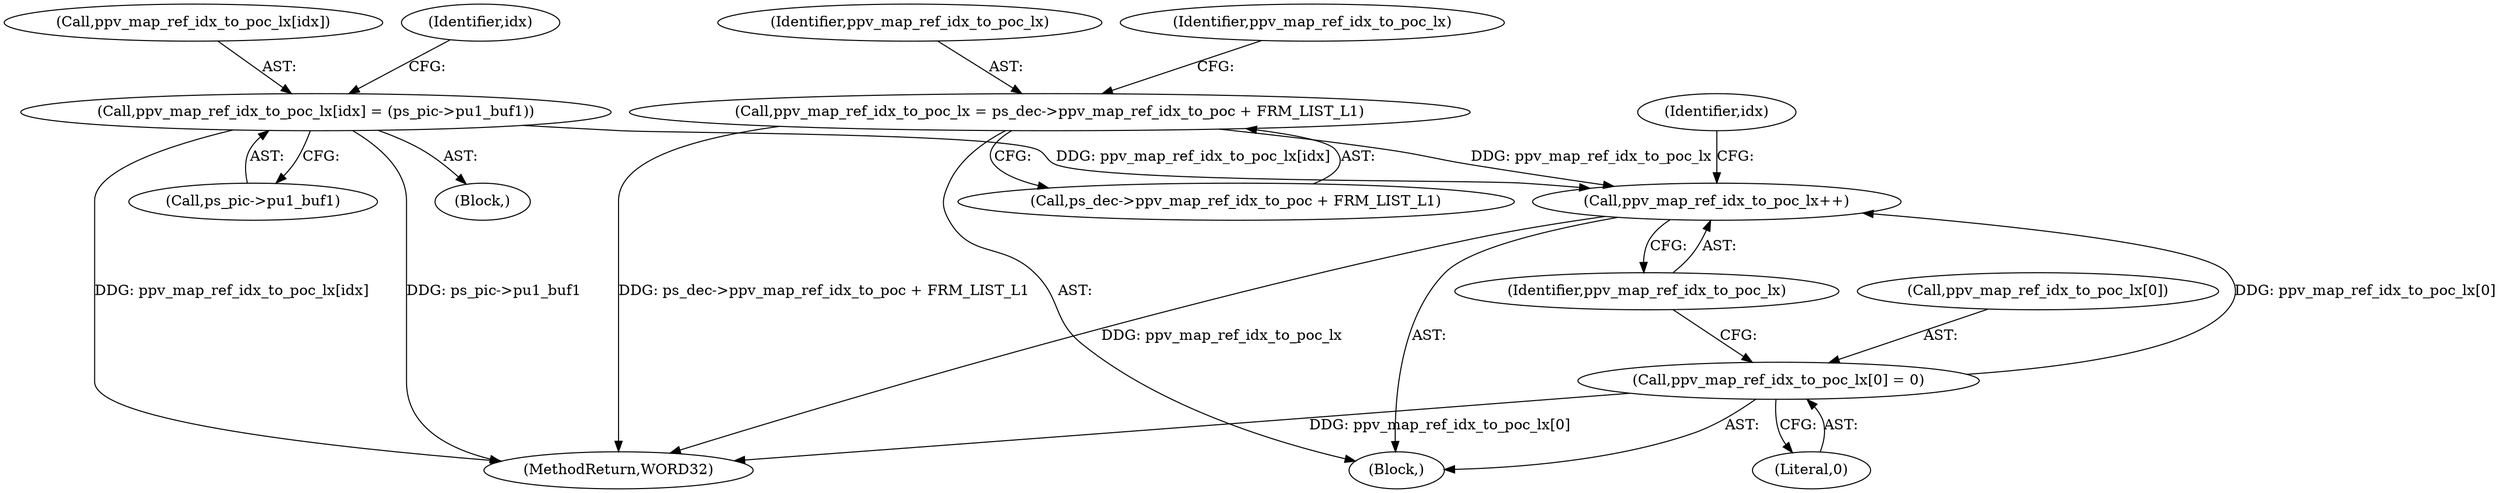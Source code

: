 digraph "0_Android_943323f1d9d3dd5c2634deb26cbe72343ca6b3db_0@pointer" {
"1000540" [label="(Call,ppv_map_ref_idx_to_poc_lx++)"];
"1000521" [label="(Call,ppv_map_ref_idx_to_poc_lx[idx] = (ps_pic->pu1_buf1))"];
"1000535" [label="(Call,ppv_map_ref_idx_to_poc_lx[0] = 0)"];
"1000528" [label="(Call,ppv_map_ref_idx_to_poc_lx = ps_dec->ppv_map_ref_idx_to_poc + FRM_LIST_L1)"];
"1000544" [label="(Identifier,idx)"];
"1000540" [label="(Call,ppv_map_ref_idx_to_poc_lx++)"];
"1000536" [label="(Call,ppv_map_ref_idx_to_poc_lx[0])"];
"1000541" [label="(Identifier,ppv_map_ref_idx_to_poc_lx)"];
"1000522" [label="(Call,ppv_map_ref_idx_to_poc_lx[idx])"];
"1000525" [label="(Call,ps_pic->pu1_buf1)"];
"1000529" [label="(Identifier,ppv_map_ref_idx_to_poc_lx)"];
"1001235" [label="(MethodReturn,WORD32)"];
"1000511" [label="(Block,)"];
"1000521" [label="(Call,ppv_map_ref_idx_to_poc_lx[idx] = (ps_pic->pu1_buf1))"];
"1000539" [label="(Literal,0)"];
"1000528" [label="(Call,ppv_map_ref_idx_to_poc_lx = ps_dec->ppv_map_ref_idx_to_poc + FRM_LIST_L1)"];
"1000535" [label="(Call,ppv_map_ref_idx_to_poc_lx[0] = 0)"];
"1000510" [label="(Identifier,idx)"];
"1000530" [label="(Call,ps_dec->ppv_map_ref_idx_to_poc + FRM_LIST_L1)"];
"1000478" [label="(Block,)"];
"1000537" [label="(Identifier,ppv_map_ref_idx_to_poc_lx)"];
"1000540" -> "1000478"  [label="AST: "];
"1000540" -> "1000541"  [label="CFG: "];
"1000541" -> "1000540"  [label="AST: "];
"1000544" -> "1000540"  [label="CFG: "];
"1000540" -> "1001235"  [label="DDG: ppv_map_ref_idx_to_poc_lx"];
"1000521" -> "1000540"  [label="DDG: ppv_map_ref_idx_to_poc_lx[idx]"];
"1000535" -> "1000540"  [label="DDG: ppv_map_ref_idx_to_poc_lx[0]"];
"1000528" -> "1000540"  [label="DDG: ppv_map_ref_idx_to_poc_lx"];
"1000521" -> "1000511"  [label="AST: "];
"1000521" -> "1000525"  [label="CFG: "];
"1000522" -> "1000521"  [label="AST: "];
"1000525" -> "1000521"  [label="AST: "];
"1000510" -> "1000521"  [label="CFG: "];
"1000521" -> "1001235"  [label="DDG: ps_pic->pu1_buf1"];
"1000521" -> "1001235"  [label="DDG: ppv_map_ref_idx_to_poc_lx[idx]"];
"1000535" -> "1000478"  [label="AST: "];
"1000535" -> "1000539"  [label="CFG: "];
"1000536" -> "1000535"  [label="AST: "];
"1000539" -> "1000535"  [label="AST: "];
"1000541" -> "1000535"  [label="CFG: "];
"1000535" -> "1001235"  [label="DDG: ppv_map_ref_idx_to_poc_lx[0]"];
"1000528" -> "1000478"  [label="AST: "];
"1000528" -> "1000530"  [label="CFG: "];
"1000529" -> "1000528"  [label="AST: "];
"1000530" -> "1000528"  [label="AST: "];
"1000537" -> "1000528"  [label="CFG: "];
"1000528" -> "1001235"  [label="DDG: ps_dec->ppv_map_ref_idx_to_poc + FRM_LIST_L1"];
}
